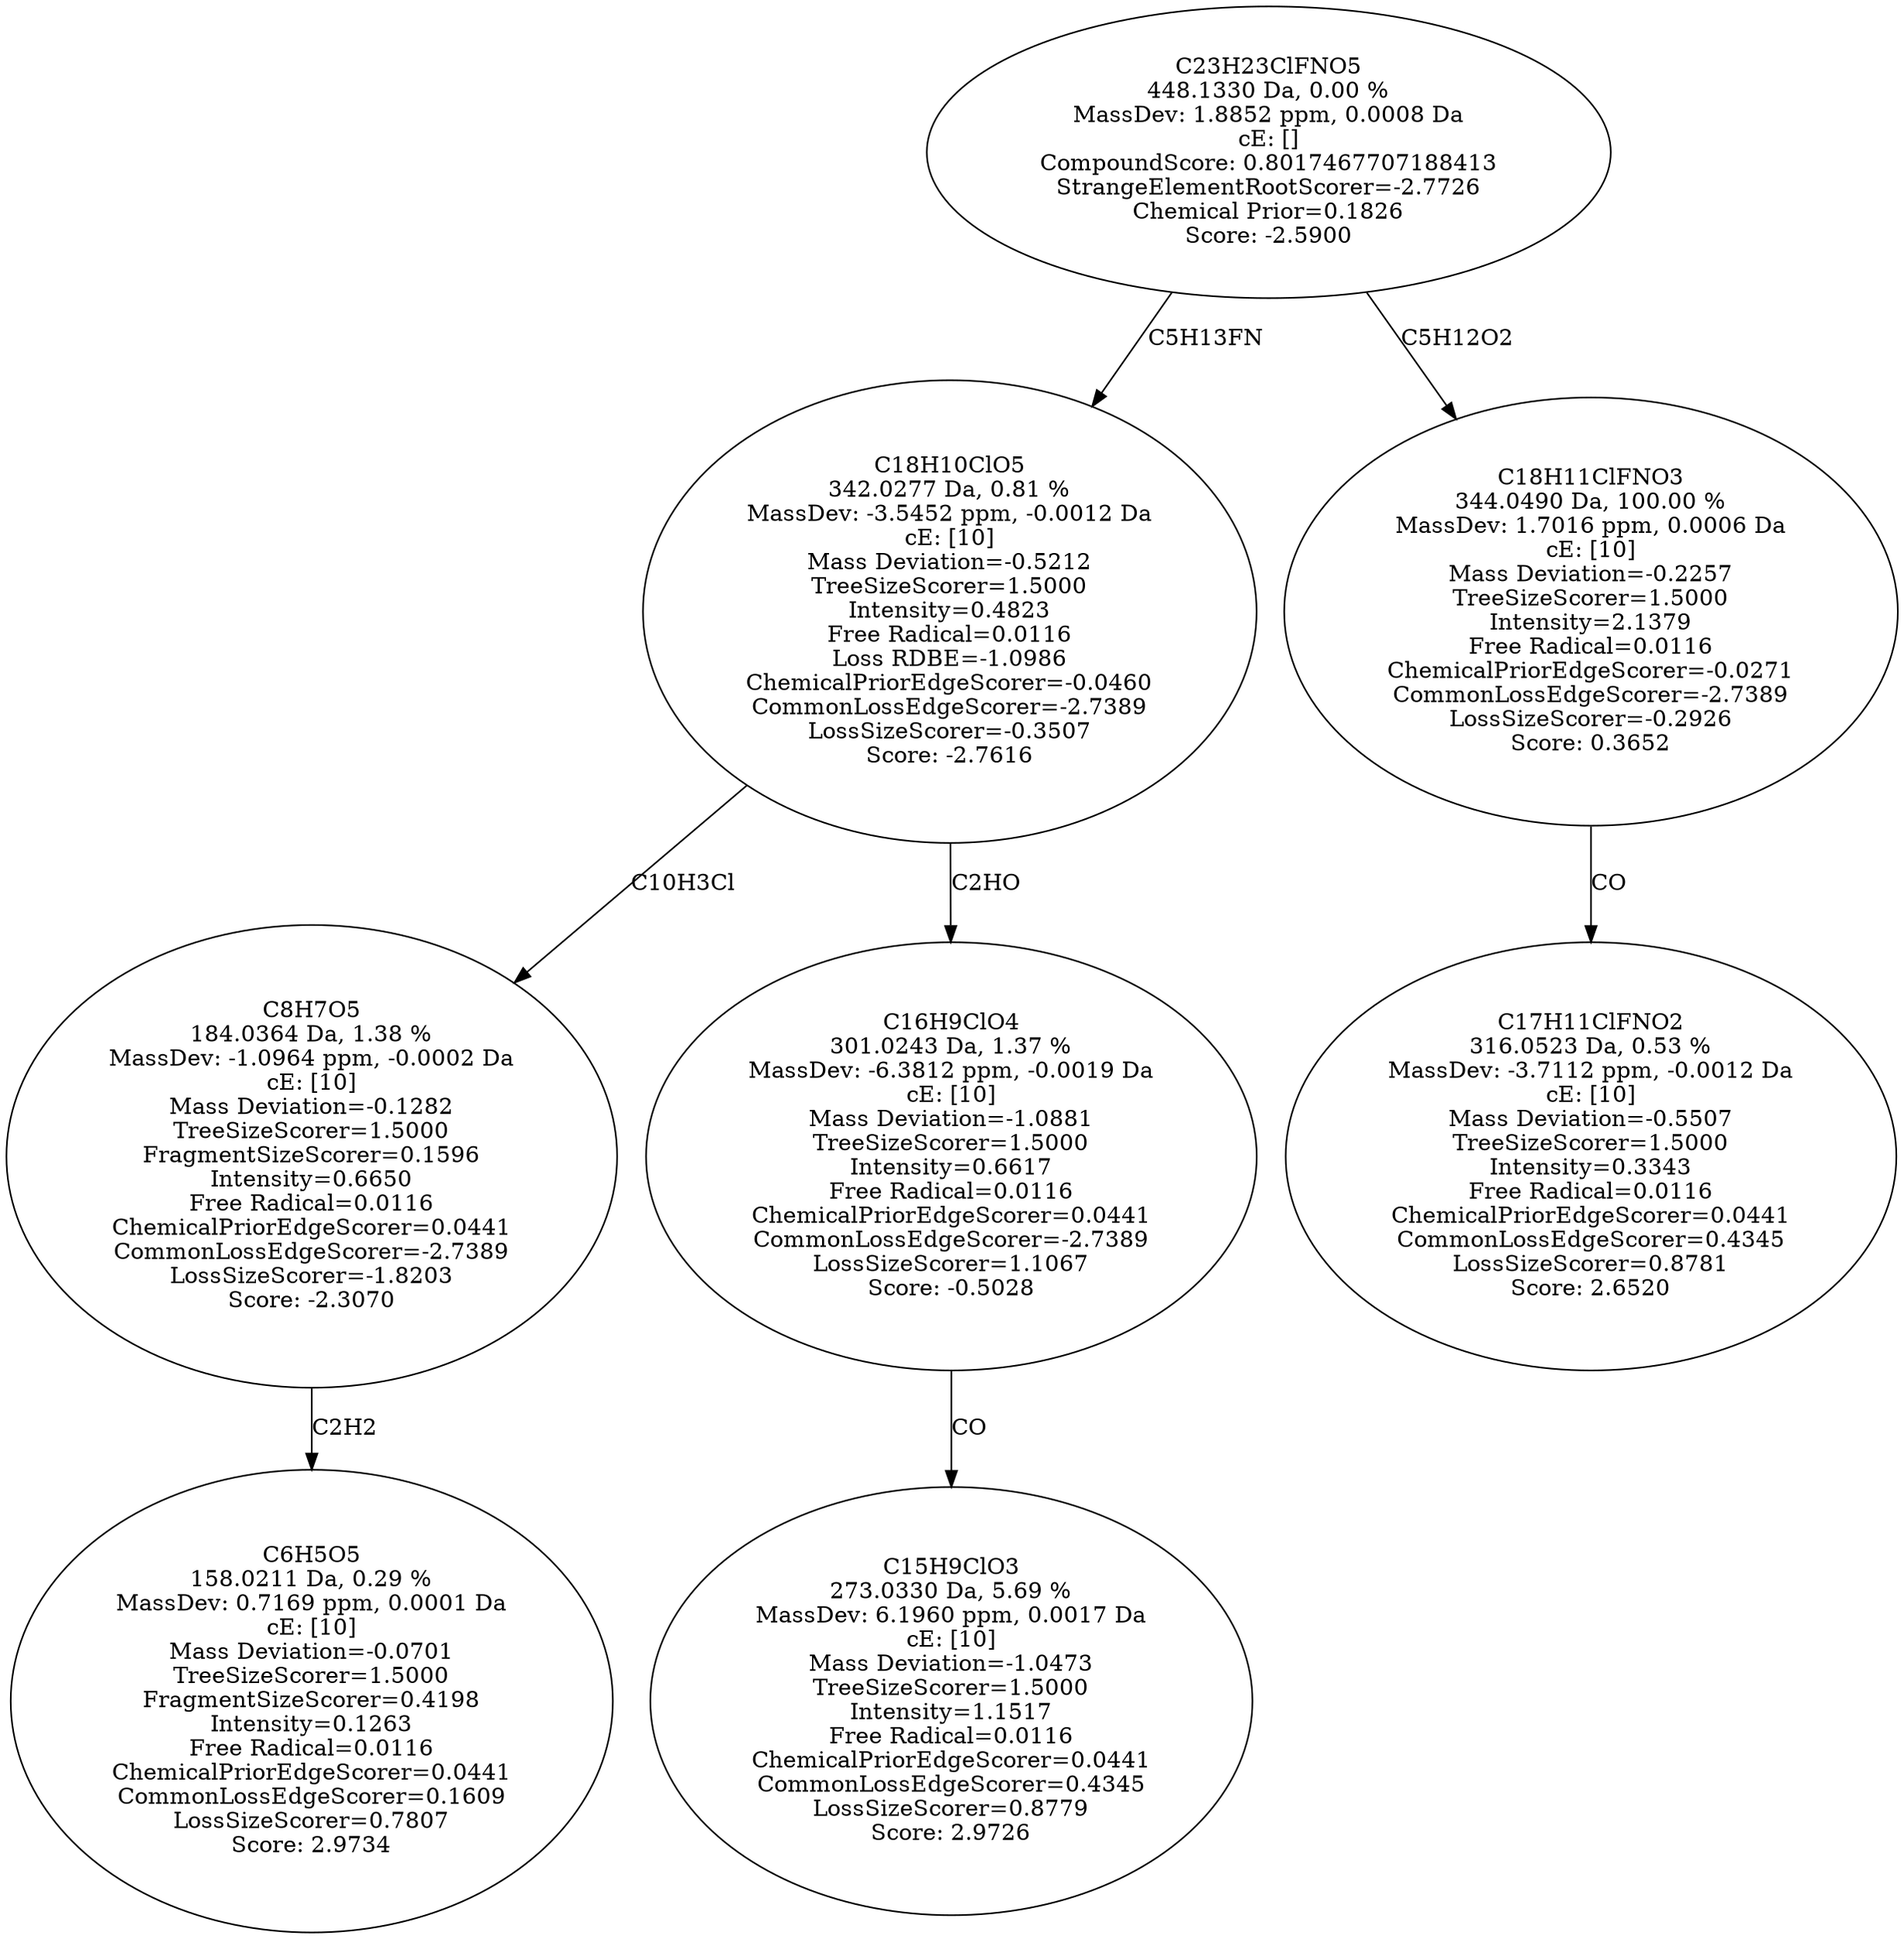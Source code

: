 strict digraph {
v1 [label="C6H5O5\n158.0211 Da, 0.29 %\nMassDev: 0.7169 ppm, 0.0001 Da\ncE: [10]\nMass Deviation=-0.0701\nTreeSizeScorer=1.5000\nFragmentSizeScorer=0.4198\nIntensity=0.1263\nFree Radical=0.0116\nChemicalPriorEdgeScorer=0.0441\nCommonLossEdgeScorer=0.1609\nLossSizeScorer=0.7807\nScore: 2.9734"];
v2 [label="C8H7O5\n184.0364 Da, 1.38 %\nMassDev: -1.0964 ppm, -0.0002 Da\ncE: [10]\nMass Deviation=-0.1282\nTreeSizeScorer=1.5000\nFragmentSizeScorer=0.1596\nIntensity=0.6650\nFree Radical=0.0116\nChemicalPriorEdgeScorer=0.0441\nCommonLossEdgeScorer=-2.7389\nLossSizeScorer=-1.8203\nScore: -2.3070"];
v3 [label="C15H9ClO3\n273.0330 Da, 5.69 %\nMassDev: 6.1960 ppm, 0.0017 Da\ncE: [10]\nMass Deviation=-1.0473\nTreeSizeScorer=1.5000\nIntensity=1.1517\nFree Radical=0.0116\nChemicalPriorEdgeScorer=0.0441\nCommonLossEdgeScorer=0.4345\nLossSizeScorer=0.8779\nScore: 2.9726"];
v4 [label="C16H9ClO4\n301.0243 Da, 1.37 %\nMassDev: -6.3812 ppm, -0.0019 Da\ncE: [10]\nMass Deviation=-1.0881\nTreeSizeScorer=1.5000\nIntensity=0.6617\nFree Radical=0.0116\nChemicalPriorEdgeScorer=0.0441\nCommonLossEdgeScorer=-2.7389\nLossSizeScorer=1.1067\nScore: -0.5028"];
v5 [label="C18H10ClO5\n342.0277 Da, 0.81 %\nMassDev: -3.5452 ppm, -0.0012 Da\ncE: [10]\nMass Deviation=-0.5212\nTreeSizeScorer=1.5000\nIntensity=0.4823\nFree Radical=0.0116\nLoss RDBE=-1.0986\nChemicalPriorEdgeScorer=-0.0460\nCommonLossEdgeScorer=-2.7389\nLossSizeScorer=-0.3507\nScore: -2.7616"];
v6 [label="C17H11ClFNO2\n316.0523 Da, 0.53 %\nMassDev: -3.7112 ppm, -0.0012 Da\ncE: [10]\nMass Deviation=-0.5507\nTreeSizeScorer=1.5000\nIntensity=0.3343\nFree Radical=0.0116\nChemicalPriorEdgeScorer=0.0441\nCommonLossEdgeScorer=0.4345\nLossSizeScorer=0.8781\nScore: 2.6520"];
v7 [label="C18H11ClFNO3\n344.0490 Da, 100.00 %\nMassDev: 1.7016 ppm, 0.0006 Da\ncE: [10]\nMass Deviation=-0.2257\nTreeSizeScorer=1.5000\nIntensity=2.1379\nFree Radical=0.0116\nChemicalPriorEdgeScorer=-0.0271\nCommonLossEdgeScorer=-2.7389\nLossSizeScorer=-0.2926\nScore: 0.3652"];
v8 [label="C23H23ClFNO5\n448.1330 Da, 0.00 %\nMassDev: 1.8852 ppm, 0.0008 Da\ncE: []\nCompoundScore: 0.8017467707188413\nStrangeElementRootScorer=-2.7726\nChemical Prior=0.1826\nScore: -2.5900"];
v2 -> v1 [label="C2H2"];
v5 -> v2 [label="C10H3Cl"];
v4 -> v3 [label="CO"];
v5 -> v4 [label="C2HO"];
v8 -> v5 [label="C5H13FN"];
v7 -> v6 [label="CO"];
v8 -> v7 [label="C5H12O2"];
}